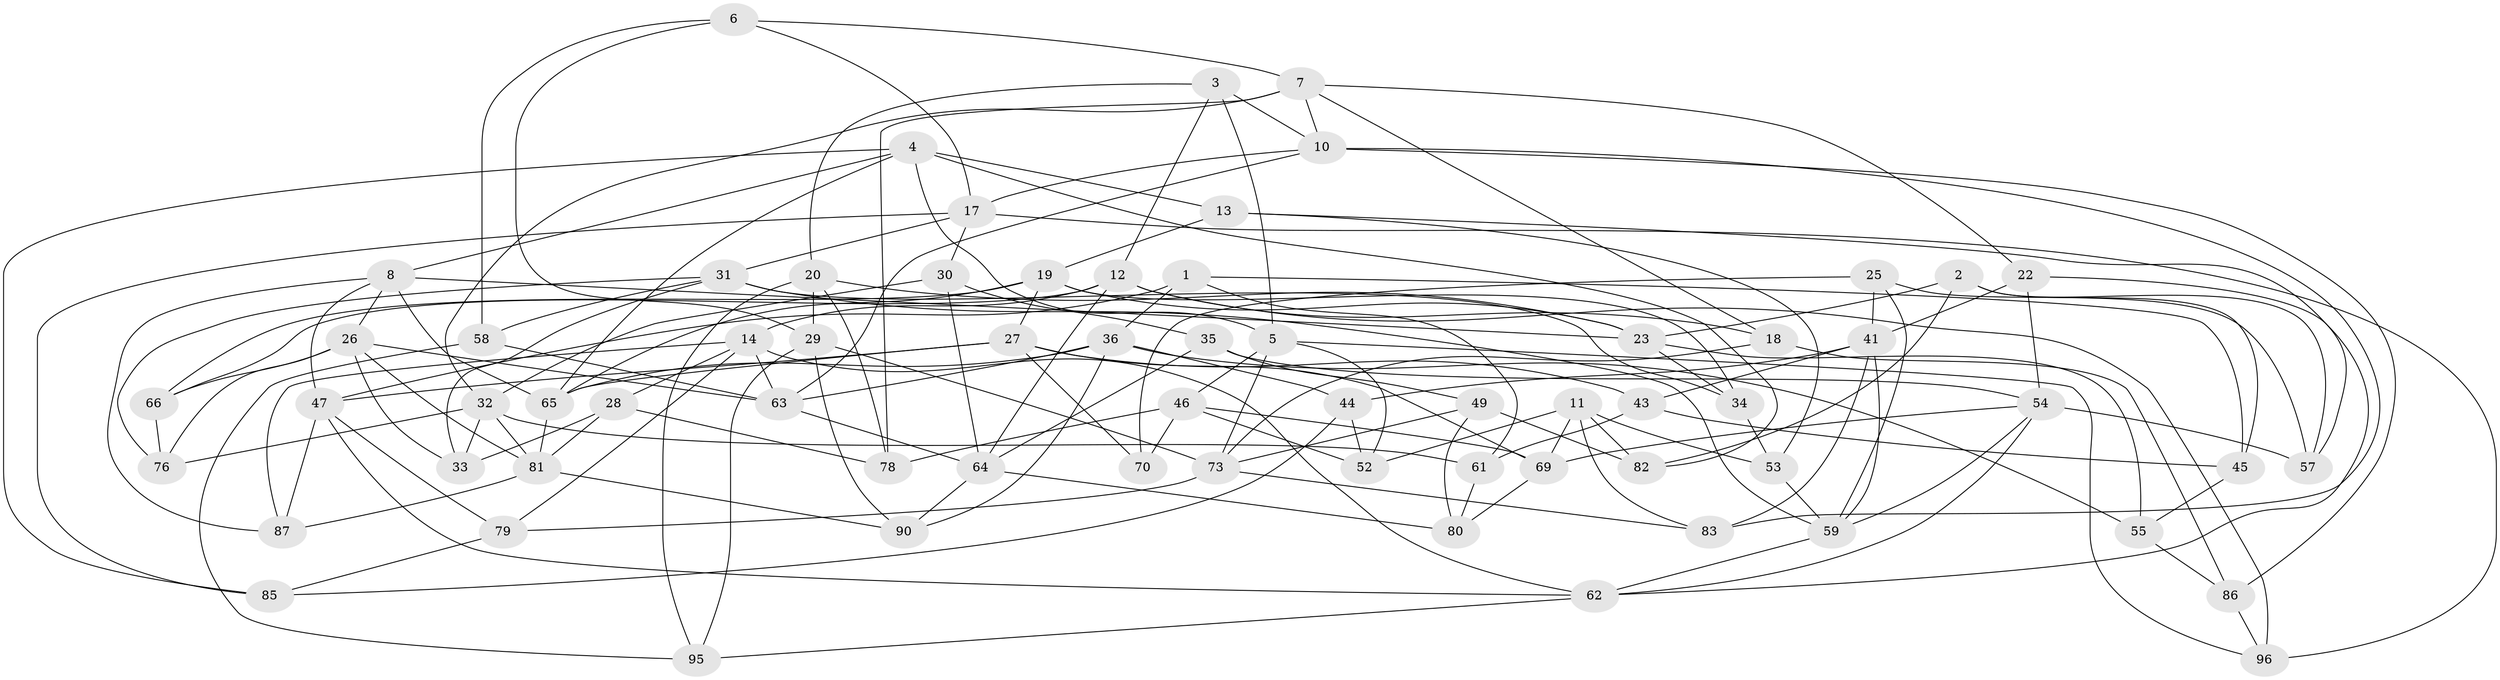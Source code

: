 // Generated by graph-tools (version 1.1) at 2025/24/03/03/25 07:24:28]
// undirected, 67 vertices, 161 edges
graph export_dot {
graph [start="1"]
  node [color=gray90,style=filled];
  1;
  2;
  3;
  4 [super="+16"];
  5 [super="+15"];
  6;
  7 [super="+21"];
  8 [super="+9"];
  10 [super="+24"];
  11 [super="+94"];
  12 [super="+48"];
  13;
  14 [super="+56"];
  17 [super="+93"];
  18;
  19 [super="+68"];
  20 [super="+37"];
  22;
  23 [super="+67"];
  25;
  26 [super="+42"];
  27 [super="+40"];
  28;
  29 [super="+91"];
  30;
  31 [super="+39"];
  32 [super="+51"];
  33;
  34;
  35;
  36 [super="+38"];
  41 [super="+74"];
  43;
  44;
  45;
  46 [super="+50"];
  47 [super="+89"];
  49;
  52;
  53;
  54 [super="+97"];
  55;
  57;
  58;
  59 [super="+60"];
  61;
  62 [super="+72"];
  63 [super="+88"];
  64 [super="+75"];
  65 [super="+92"];
  66;
  69 [super="+71"];
  70;
  73 [super="+77"];
  76;
  78;
  79;
  80;
  81 [super="+84"];
  82;
  83;
  85;
  86;
  87;
  90;
  95;
  96;
  1 -- 36;
  1 -- 61;
  1 -- 45;
  1 -- 47;
  2 -- 82;
  2 -- 23;
  2 -- 45;
  2 -- 57;
  3 -- 12;
  3 -- 5;
  3 -- 10;
  3 -- 20;
  4 -- 85;
  4 -- 5;
  4 -- 65;
  4 -- 8;
  4 -- 82;
  4 -- 13;
  5 -- 73;
  5 -- 96;
  5 -- 52;
  5 -- 46;
  6 -- 58;
  6 -- 29;
  6 -- 7;
  6 -- 17;
  7 -- 78;
  7 -- 22;
  7 -- 18;
  7 -- 10;
  7 -- 32;
  8 -- 26;
  8 -- 65;
  8 -- 47;
  8 -- 87;
  8 -- 23;
  10 -- 17;
  10 -- 63;
  10 -- 83;
  10 -- 86;
  11 -- 83;
  11 -- 82;
  11 -- 53;
  11 -- 52;
  11 -- 69 [weight=2];
  12 -- 96;
  12 -- 66;
  12 -- 18;
  12 -- 14;
  12 -- 64;
  13 -- 53;
  13 -- 57;
  13 -- 19;
  14 -- 62;
  14 -- 79;
  14 -- 28;
  14 -- 87;
  14 -- 63;
  17 -- 96;
  17 -- 30;
  17 -- 85;
  17 -- 31;
  18 -- 86;
  18 -- 73;
  19 -- 34;
  19 -- 66;
  19 -- 27;
  19 -- 23;
  19 -- 65;
  20 -- 95;
  20 -- 29 [weight=2];
  20 -- 23;
  20 -- 78;
  22 -- 62;
  22 -- 54;
  22 -- 41;
  23 -- 34;
  23 -- 55;
  25 -- 70;
  25 -- 57;
  25 -- 41;
  25 -- 59;
  26 -- 33;
  26 -- 66;
  26 -- 76;
  26 -- 63;
  26 -- 81;
  27 -- 70;
  27 -- 43;
  27 -- 47;
  27 -- 65;
  27 -- 69;
  28 -- 78;
  28 -- 33;
  28 -- 81;
  29 -- 95;
  29 -- 73;
  29 -- 90;
  30 -- 32;
  30 -- 35;
  30 -- 64;
  31 -- 59;
  31 -- 33;
  31 -- 76;
  31 -- 34;
  31 -- 58;
  32 -- 33;
  32 -- 76;
  32 -- 81;
  32 -- 61;
  34 -- 53;
  35 -- 54;
  35 -- 49;
  35 -- 64;
  36 -- 44;
  36 -- 90;
  36 -- 65;
  36 -- 55;
  36 -- 63;
  41 -- 43;
  41 -- 44;
  41 -- 83;
  41 -- 59;
  43 -- 45;
  43 -- 61;
  44 -- 85;
  44 -- 52;
  45 -- 55;
  46 -- 70 [weight=2];
  46 -- 78;
  46 -- 52;
  46 -- 69;
  47 -- 62;
  47 -- 87;
  47 -- 79;
  49 -- 80;
  49 -- 82;
  49 -- 73;
  53 -- 59;
  54 -- 69;
  54 -- 62;
  54 -- 57;
  54 -- 59;
  55 -- 86;
  58 -- 95;
  58 -- 63;
  59 -- 62;
  61 -- 80;
  62 -- 95;
  63 -- 64;
  64 -- 80;
  64 -- 90;
  65 -- 81;
  66 -- 76;
  69 -- 80;
  73 -- 83;
  73 -- 79;
  79 -- 85;
  81 -- 90;
  81 -- 87;
  86 -- 96;
}
